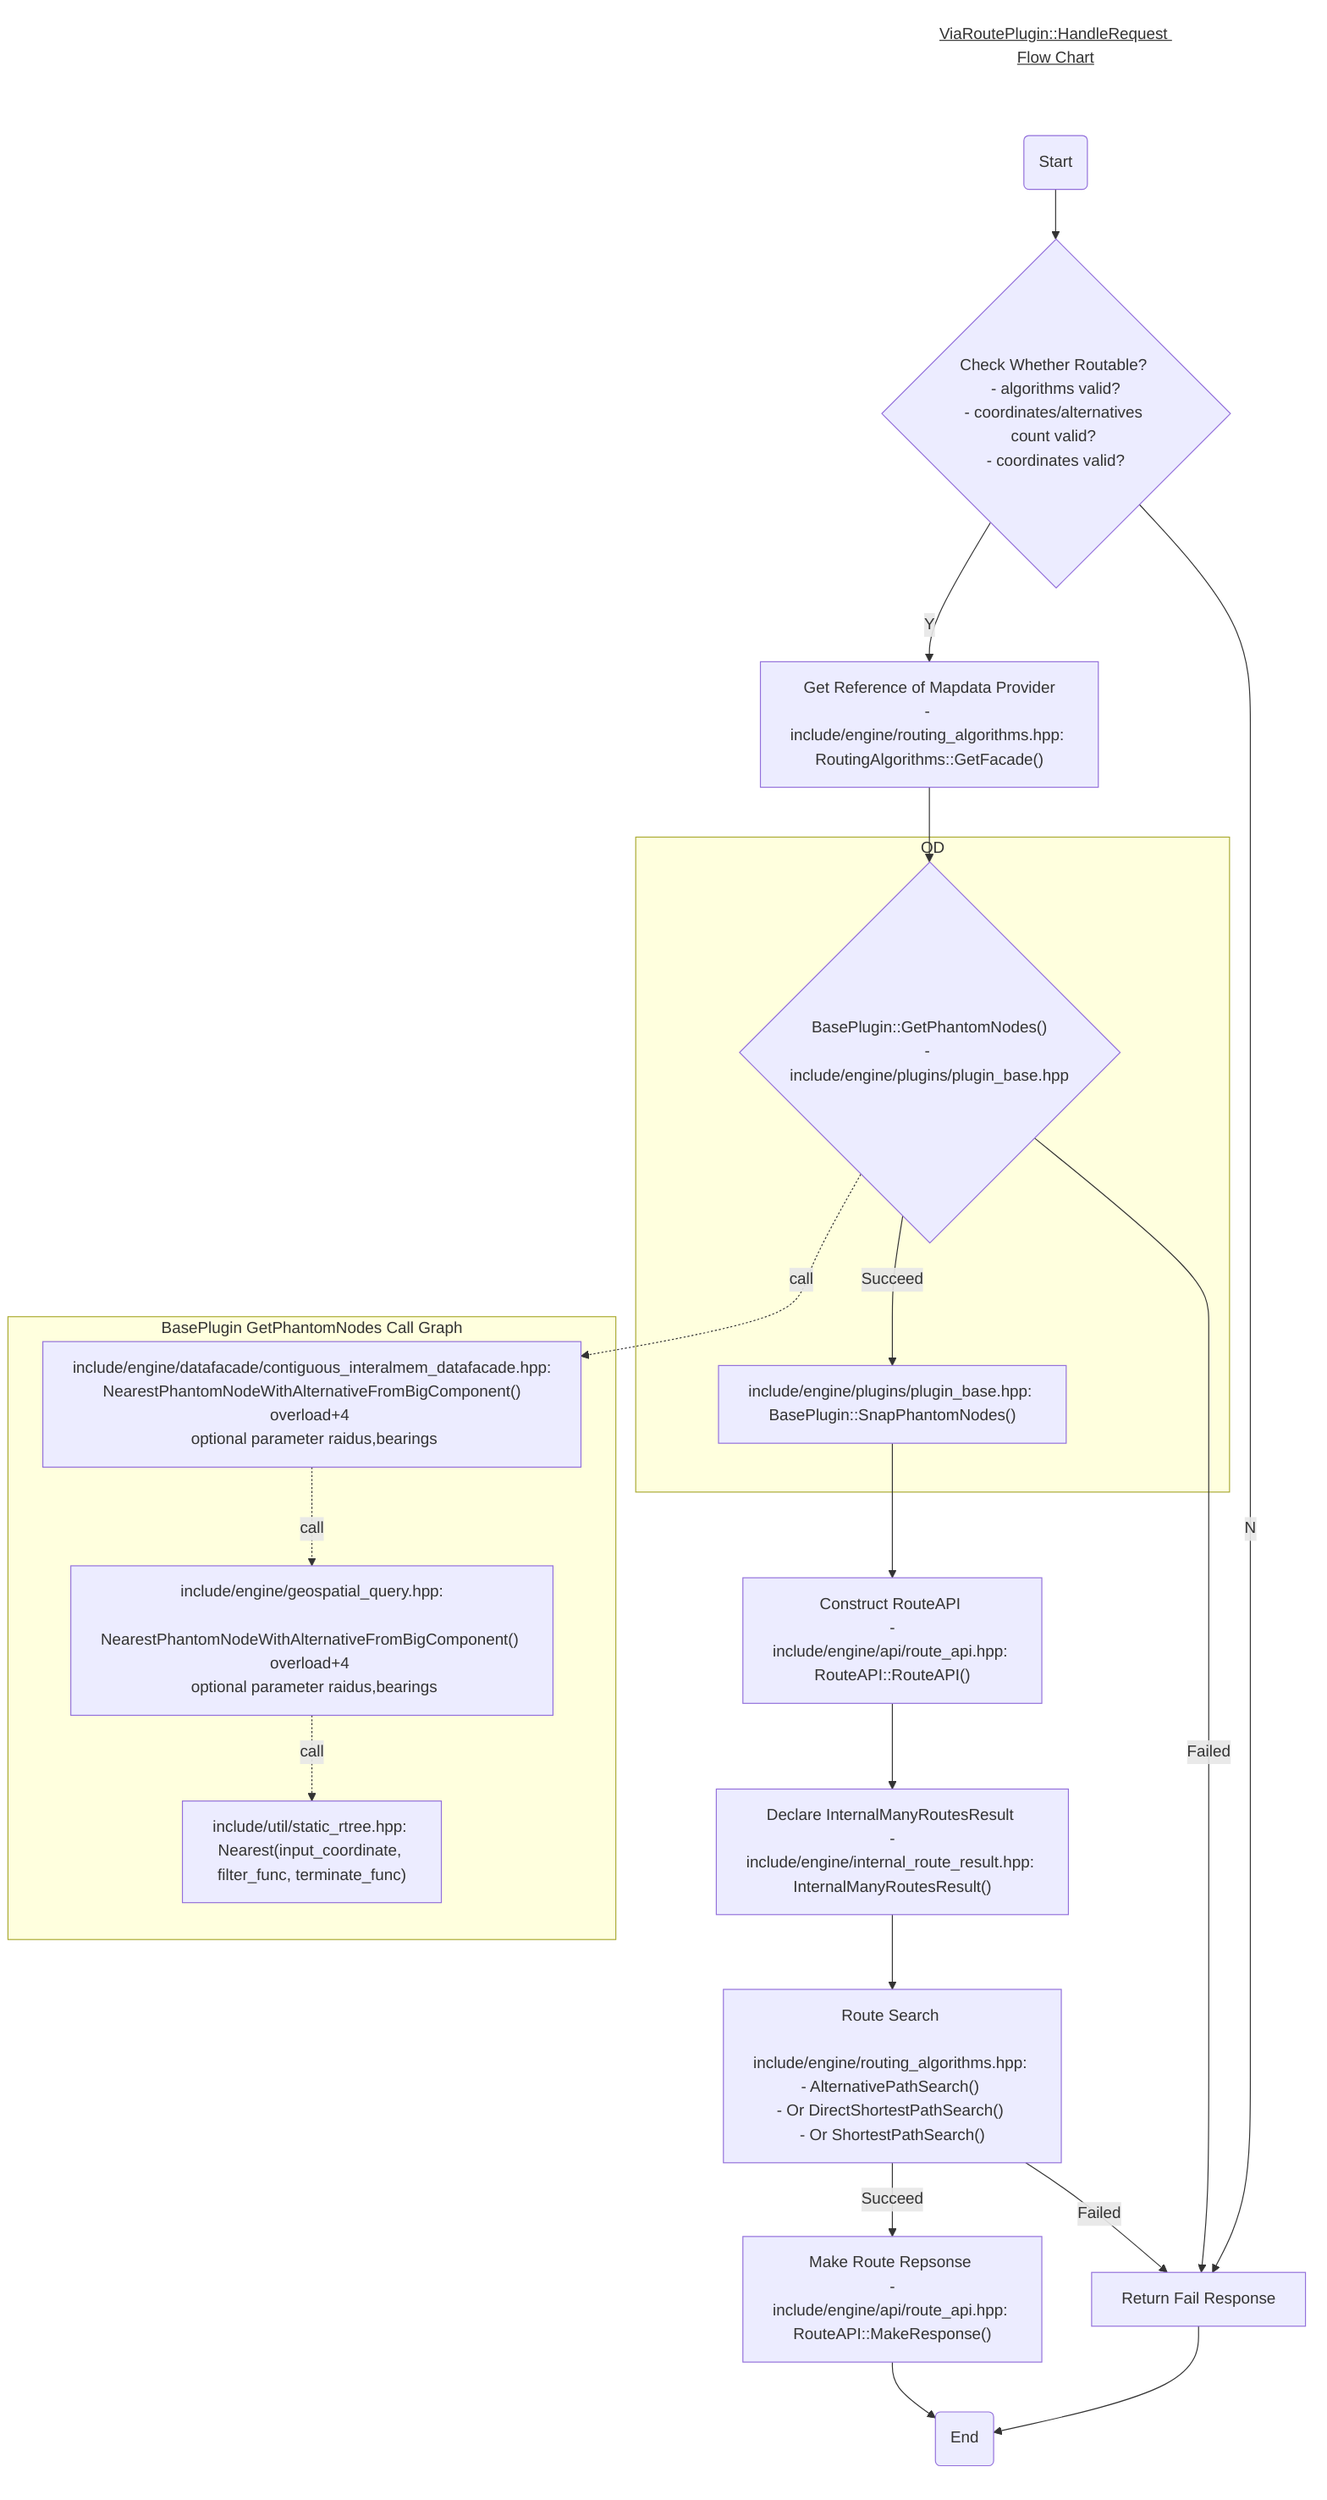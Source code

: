%% Call below command to convert .mmd to .png
%%  Adjust -w or -H if necessary
%% mmdc -p puppeteer-config.json -i viaroute_handlerequest_flowchart.mmd -o viaroute_handlerequest_flowchart.mmd.png -w 1920 -H 1080

%%```mermaid

graph TD

Title[<u>ViaRoutePlugin::HandleRequest Flow Chart</u>]
Title-->Start
style Title fill:#FFF,stroke:#FFF
linkStyle 0 stroke:#FFF,stroke-width:0;


Start("Start") --> Validation{"Check Whether Routable? <p></p>- algorithms valid?<p></p>- coordinates/alternatives count valid? <p></p>- coordinates valid?"}

Validation -- N --> FailEnd["Return Fail Response"]
FailEnd --> End("End")

Validation -- Y --> GetFacade["Get Reference of Mapdata Provider<p></p>- include/engine/routing_algorithms.hpp: RoutingAlgorithms::GetFacade()"]

GetFacade --> GetPhantomNodes{"BasePlugin::GetPhantomNodes()<p></p>- include/engine/plugins/plugin_base.hpp"}

subgraph OD
GetPhantomNodes -- Succeed --> SnapPhantomNodes["include/engine/plugins/plugin_base.hpp: BasePlugin::SnapPhantomNodes()"]
end

GetPhantomNodes -- Failed --> FailEnd 

GetPhantomNodes -. call .-> FacadeNearestPhantomNodeWithAlternativeFromBigComponent["include/engine/datafacade/contiguous_interalmem_datafacade.hpp:<p></p> NearestPhantomNodeWithAlternativeFromBigComponent() overload+4 <p></p> optional parameter raidus,bearings"]

subgraph BasePlugin GetPhantomNodes Call Graph
FacadeNearestPhantomNodeWithAlternativeFromBigComponent -. call .-> GeospatialNearestPhantomNodeWithAlternativeFromBigComponent["include/engine/geospatial_query.hpp:<p></p> NearestPhantomNodeWithAlternativeFromBigComponent() overload+4 <p></p> optional parameter raidus,bearings"]
GeospatialNearestPhantomNodeWithAlternativeFromBigComponent -. call .-> Nearest["include/util/static_rtree.hpp: Nearest(input_coordinate, filter_func, terminate_func)"]
end

SnapPhantomNodes --> ConstructRouteAPI["Construct RouteAPI <p></p> - include/engine/api/route_api.hpp: RouteAPI::RouteAPI()"]
ConstructRouteAPI --> DeclareInternalManyRoutesResult["Declare InternalManyRoutesResult <p></p> - include/engine/internal_route_result.hpp: InternalManyRoutesResult()"]

DeclareInternalManyRoutesResult --> RouteSearch["Route Search <p></p> include/engine/routing_algorithms.hpp: <p></p>- AlternativePathSearch() <p></p>- Or DirectShortestPathSearch() <p></p>- Or ShortestPathSearch()"]

RouteSearch -- Succeed --> MakeResponse["Make Route Repsonse <p></p> - include/engine/api/route_api.hpp: RouteAPI::MakeResponse()"]
RouteSearch -- Failed --> FailEnd

MakeResponse --> End

%%```